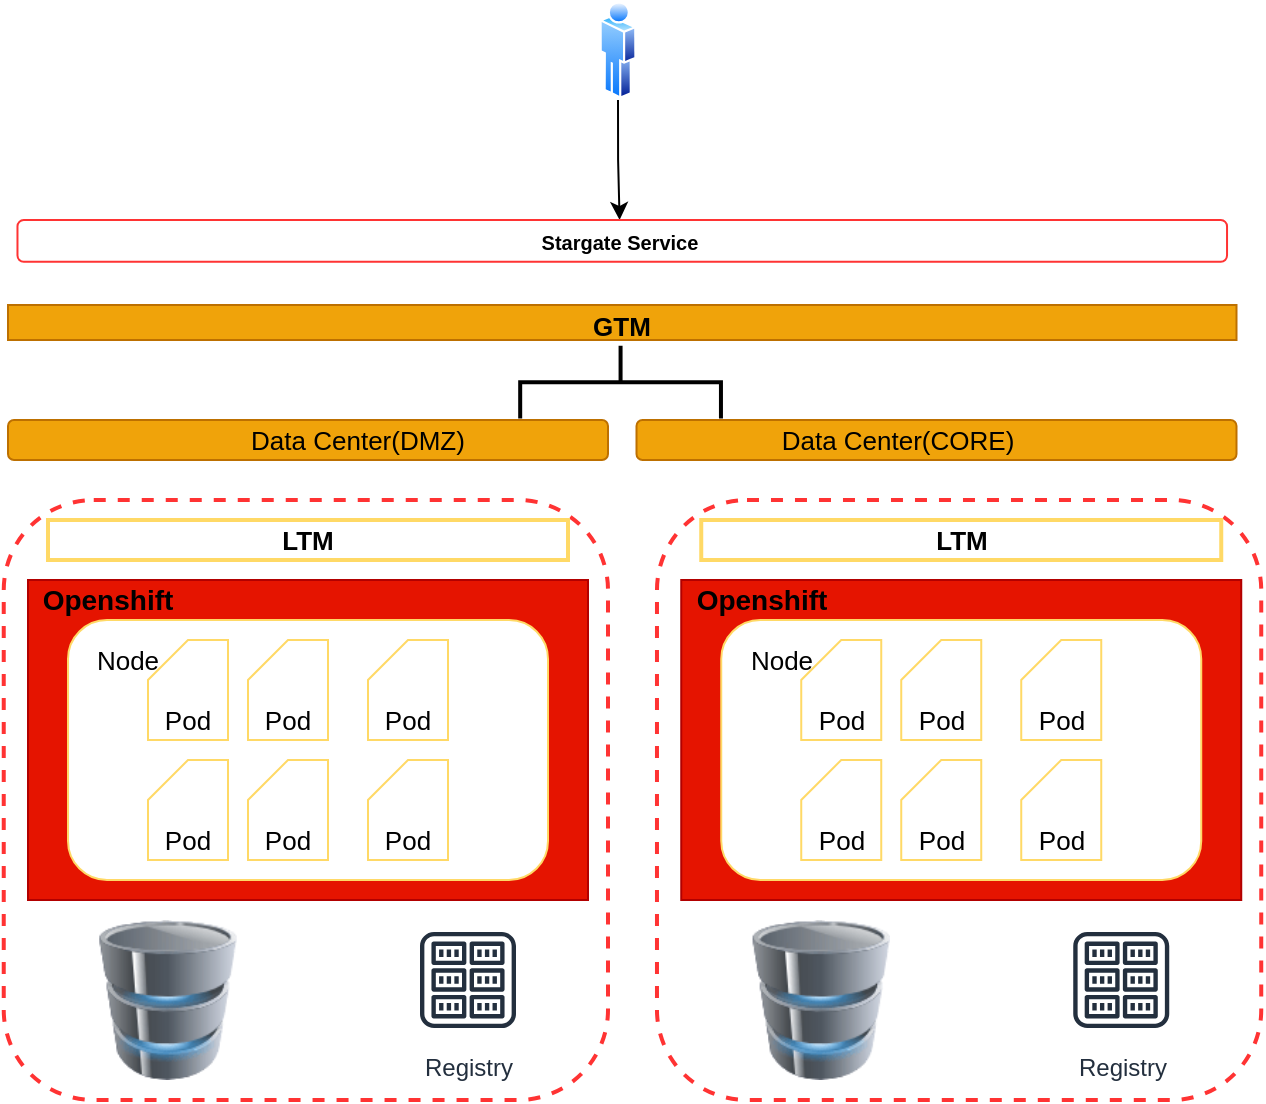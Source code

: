 <mxfile version="14.5.7" type="github">
  <diagram id="MtbKMPOXMnYXm8d6PsFU" name="Page-1">
    <mxGraphModel dx="1038" dy="1528" grid="1" gridSize="10" guides="1" tooltips="1" connect="1" arrows="1" fold="1" page="1" pageScale="1" pageWidth="1390" pageHeight="980" math="0" shadow="0">
      <root>
        <mxCell id="0" />
        <mxCell id="MlDcXop1AC1W3A7whgLZ-9" parent="0" />
        <mxCell id="MlDcXop1AC1W3A7whgLZ-30" value="" style="edgeStyle=orthogonalEdgeStyle;rounded=0;orthogonalLoop=1;jettySize=auto;html=1;fontSize=13;" parent="MlDcXop1AC1W3A7whgLZ-9" source="MlDcXop1AC1W3A7whgLZ-13" target="MlDcXop1AC1W3A7whgLZ-29" edge="1">
          <mxGeometry relative="1" as="geometry" />
        </mxCell>
        <mxCell id="MlDcXop1AC1W3A7whgLZ-13" value="" style="aspect=fixed;perimeter=ellipsePerimeter;html=1;align=center;shadow=0;dashed=0;spacingTop=3;image;image=img/lib/active_directory/user.svg;" parent="MlDcXop1AC1W3A7whgLZ-9" vertex="1">
          <mxGeometry x="415.75" y="-950" width="18.5" height="50" as="geometry" />
        </mxCell>
        <object label="" id="MlDcXop1AC1W3A7whgLZ-16">
          <mxCell style="whiteSpace=wrap;html=1;shadow=0;dashed=0;verticalAlign=top;labelBackgroundColor=white;spacingTop=3;fillColor=#f0a30a;strokeColor=#BD7000;fontColor=#ffffff;fontStyle=1;labelBorderColor=none;fontSize=13;" parent="MlDcXop1AC1W3A7whgLZ-9" vertex="1">
            <mxGeometry x="120" y="-797.5" width="614.25" height="17.5" as="geometry" />
          </mxCell>
        </object>
        <mxCell id="MlDcXop1AC1W3A7whgLZ-18" value="&lt;b&gt;GTM&lt;/b&gt;" style="text;html=1;strokeColor=none;fillColor=none;align=center;verticalAlign=middle;whiteSpace=wrap;rounded=0;fontSize=13;" parent="MlDcXop1AC1W3A7whgLZ-9" vertex="1">
          <mxGeometry x="407.12" y="-797.5" width="40" height="20" as="geometry" />
        </mxCell>
        <mxCell id="MlDcXop1AC1W3A7whgLZ-19" value="" style="shape=ext;rounded=1;html=1;whiteSpace=wrap;dashed=1;fontSize=13;align=left;strokeColor=#FF3333;strokeWidth=2;" parent="MlDcXop1AC1W3A7whgLZ-9" vertex="1">
          <mxGeometry x="117.87" y="-700" width="302.13" height="300" as="geometry" />
        </mxCell>
        <mxCell id="MlDcXop1AC1W3A7whgLZ-21" value="" style="rounded=1;whiteSpace=wrap;html=1;fontSize=13;fillColor=#f0a30a;strokeColor=#BD7000;fontColor=#ffffff;" parent="MlDcXop1AC1W3A7whgLZ-9" vertex="1">
          <mxGeometry x="120" y="-740" width="300" height="20" as="geometry" />
        </mxCell>
        <mxCell id="MlDcXop1AC1W3A7whgLZ-22" value="Data Center(DMZ)" style="text;html=1;strokeColor=none;fillColor=none;align=center;verticalAlign=middle;whiteSpace=wrap;rounded=0;fontSize=13;" parent="MlDcXop1AC1W3A7whgLZ-9" vertex="1">
          <mxGeometry x="210" y="-740" width="170" height="20" as="geometry" />
        </mxCell>
        <mxCell id="MlDcXop1AC1W3A7whgLZ-23" value="" style="rounded=1;whiteSpace=wrap;html=1;fontSize=13;fillColor=#f0a30a;strokeColor=#BD7000;fontColor=#ffffff;" parent="MlDcXop1AC1W3A7whgLZ-9" vertex="1">
          <mxGeometry x="434.25" y="-740" width="300" height="20" as="geometry" />
        </mxCell>
        <mxCell id="MlDcXop1AC1W3A7whgLZ-24" value="Data Center(CORE)" style="text;html=1;strokeColor=none;fillColor=none;align=center;verticalAlign=middle;whiteSpace=wrap;rounded=0;fontSize=13;" parent="MlDcXop1AC1W3A7whgLZ-9" vertex="1">
          <mxGeometry x="480" y="-740" width="170" height="20" as="geometry" />
        </mxCell>
        <mxCell id="MlDcXop1AC1W3A7whgLZ-25" value="" style="strokeWidth=2;html=1;shape=mxgraph.flowchart.annotation_2;align=left;labelPosition=right;pointerEvents=1;fontSize=13;rotation=90;" parent="MlDcXop1AC1W3A7whgLZ-9" vertex="1">
          <mxGeometry x="408.08" y="-809.11" width="36.41" height="100.38" as="geometry" />
        </mxCell>
        <mxCell id="MlDcXop1AC1W3A7whgLZ-27" value="&lt;b&gt;LTM&lt;/b&gt;" style="rounded=0;whiteSpace=wrap;html=1;fontSize=13;strokeColor=#FFD966;strokeWidth=2;" parent="MlDcXop1AC1W3A7whgLZ-9" vertex="1">
          <mxGeometry x="140" y="-690" width="260" height="20" as="geometry" />
        </mxCell>
        <mxCell id="MlDcXop1AC1W3A7whgLZ-28" value="" style="shape=ext;rounded=1;html=1;whiteSpace=wrap;fontSize=13;align=left;strokeColor=#FF3333;" parent="MlDcXop1AC1W3A7whgLZ-9" vertex="1">
          <mxGeometry x="124.74" y="-840" width="604.78" height="20.89" as="geometry" />
        </mxCell>
        <mxCell id="MlDcXop1AC1W3A7whgLZ-29" value="&lt;font style=&quot;font-size: 10px&quot;&gt;&lt;b&gt;Stargate Service&lt;/b&gt;&lt;/font&gt;" style="text;html=1;strokeColor=none;fillColor=none;align=center;verticalAlign=middle;whiteSpace=wrap;rounded=0;fontSize=13;" parent="MlDcXop1AC1W3A7whgLZ-9" vertex="1">
          <mxGeometry x="380.8" y="-840" width="90" height="20" as="geometry" />
        </mxCell>
        <mxCell id="MlDcXop1AC1W3A7whgLZ-32" value="" style="rounded=0;whiteSpace=wrap;html=1;strokeColor=#B20000;fontSize=13;fillColor=#e51400;fontColor=#ffffff;" parent="MlDcXop1AC1W3A7whgLZ-9" vertex="1">
          <mxGeometry x="130" y="-660" width="280" height="160" as="geometry" />
        </mxCell>
        <mxCell id="MlDcXop1AC1W3A7whgLZ-33" value="&lt;b&gt;&lt;font style=&quot;font-size: 14px&quot;&gt;Openshift&lt;/font&gt;&lt;/b&gt;" style="text;html=1;strokeColor=none;fillColor=none;align=center;verticalAlign=middle;whiteSpace=wrap;rounded=0;fontSize=13;" parent="MlDcXop1AC1W3A7whgLZ-9" vertex="1">
          <mxGeometry x="150" y="-660" width="40" height="20" as="geometry" />
        </mxCell>
        <mxCell id="MlDcXop1AC1W3A7whgLZ-34" value="" style="rounded=1;whiteSpace=wrap;html=1;strokeColor=#FFD966;fontSize=13;" parent="MlDcXop1AC1W3A7whgLZ-9" vertex="1">
          <mxGeometry x="150" y="-640" width="240" height="130" as="geometry" />
        </mxCell>
        <mxCell id="MlDcXop1AC1W3A7whgLZ-35" value="Node" style="text;html=1;strokeColor=none;fillColor=none;align=center;verticalAlign=middle;whiteSpace=wrap;rounded=0;fontSize=13;" parent="MlDcXop1AC1W3A7whgLZ-9" vertex="1">
          <mxGeometry x="160" y="-630" width="40" height="20" as="geometry" />
        </mxCell>
        <mxCell id="vLLnf83wIPIp4JsTKj6S-0" value="" style="shape=card;whiteSpace=wrap;html=1;strokeColor=#FFD966;fontSize=13;size=20;" vertex="1" parent="MlDcXop1AC1W3A7whgLZ-9">
          <mxGeometry x="190" y="-630" width="40" height="50" as="geometry" />
        </mxCell>
        <mxCell id="vLLnf83wIPIp4JsTKj6S-1" value="" style="shape=card;whiteSpace=wrap;html=1;strokeColor=#FFD966;fontSize=13;size=20;" vertex="1" parent="MlDcXop1AC1W3A7whgLZ-9">
          <mxGeometry x="190" y="-570" width="40" height="50" as="geometry" />
        </mxCell>
        <mxCell id="vLLnf83wIPIp4JsTKj6S-2" value="" style="shape=card;whiteSpace=wrap;html=1;strokeColor=#FFD966;fontSize=13;size=20;" vertex="1" parent="MlDcXop1AC1W3A7whgLZ-9">
          <mxGeometry x="300" y="-630" width="40" height="50" as="geometry" />
        </mxCell>
        <mxCell id="vLLnf83wIPIp4JsTKj6S-3" value="" style="shape=card;whiteSpace=wrap;html=1;strokeColor=#FFD966;fontSize=13;size=20;" vertex="1" parent="MlDcXop1AC1W3A7whgLZ-9">
          <mxGeometry x="240" y="-630" width="40" height="50" as="geometry" />
        </mxCell>
        <mxCell id="vLLnf83wIPIp4JsTKj6S-4" value="" style="shape=card;whiteSpace=wrap;html=1;strokeColor=#FFD966;fontSize=13;size=20;" vertex="1" parent="MlDcXop1AC1W3A7whgLZ-9">
          <mxGeometry x="300" y="-570" width="40" height="50" as="geometry" />
        </mxCell>
        <mxCell id="vLLnf83wIPIp4JsTKj6S-5" value="" style="shape=card;whiteSpace=wrap;html=1;strokeColor=#FFD966;fontSize=13;size=20;" vertex="1" parent="MlDcXop1AC1W3A7whgLZ-9">
          <mxGeometry x="240" y="-570" width="40" height="50" as="geometry" />
        </mxCell>
        <mxCell id="vLLnf83wIPIp4JsTKj6S-6" value="Pod" style="text;html=1;strokeColor=none;fillColor=none;align=center;verticalAlign=middle;whiteSpace=wrap;rounded=0;fontSize=13;" vertex="1" parent="MlDcXop1AC1W3A7whgLZ-9">
          <mxGeometry x="190" y="-600" width="40" height="20" as="geometry" />
        </mxCell>
        <mxCell id="vLLnf83wIPIp4JsTKj6S-7" value="Pod" style="text;html=1;strokeColor=none;fillColor=none;align=center;verticalAlign=middle;whiteSpace=wrap;rounded=0;fontSize=13;" vertex="1" parent="MlDcXop1AC1W3A7whgLZ-9">
          <mxGeometry x="240" y="-540" width="40" height="20" as="geometry" />
        </mxCell>
        <mxCell id="vLLnf83wIPIp4JsTKj6S-8" value="Pod" style="text;html=1;strokeColor=none;fillColor=none;align=center;verticalAlign=middle;whiteSpace=wrap;rounded=0;fontSize=13;" vertex="1" parent="MlDcXop1AC1W3A7whgLZ-9">
          <mxGeometry x="190" y="-540" width="40" height="20" as="geometry" />
        </mxCell>
        <mxCell id="vLLnf83wIPIp4JsTKj6S-9" value="Pod" style="text;html=1;strokeColor=none;fillColor=none;align=center;verticalAlign=middle;whiteSpace=wrap;rounded=0;fontSize=13;" vertex="1" parent="MlDcXop1AC1W3A7whgLZ-9">
          <mxGeometry x="240" y="-600" width="40" height="20" as="geometry" />
        </mxCell>
        <mxCell id="vLLnf83wIPIp4JsTKj6S-10" value="Pod" style="text;html=1;strokeColor=none;fillColor=none;align=center;verticalAlign=middle;whiteSpace=wrap;rounded=0;fontSize=13;" vertex="1" parent="MlDcXop1AC1W3A7whgLZ-9">
          <mxGeometry x="300" y="-600" width="40" height="20" as="geometry" />
        </mxCell>
        <mxCell id="vLLnf83wIPIp4JsTKj6S-11" value="Pod" style="text;html=1;strokeColor=none;fillColor=none;align=center;verticalAlign=middle;whiteSpace=wrap;rounded=0;fontSize=13;" vertex="1" parent="MlDcXop1AC1W3A7whgLZ-9">
          <mxGeometry x="300" y="-540" width="40" height="20" as="geometry" />
        </mxCell>
        <mxCell id="vLLnf83wIPIp4JsTKj6S-18" value="Registry" style="outlineConnect=0;fontColor=#232F3E;gradientColor=none;strokeColor=#232F3E;fillColor=#ffffff;dashed=0;verticalLabelPosition=bottom;verticalAlign=top;align=center;html=1;fontSize=12;fontStyle=0;aspect=fixed;shape=mxgraph.aws4.resourceIcon;resIcon=mxgraph.aws4.registry;" vertex="1" parent="MlDcXop1AC1W3A7whgLZ-9">
          <mxGeometry x="320" y="-490" width="60" height="60" as="geometry" />
        </mxCell>
        <mxCell id="vLLnf83wIPIp4JsTKj6S-19" value="" style="image;html=1;image=img/lib/clip_art/computers/Database_128x128.png;strokeColor=#FFD966;fontSize=13;" vertex="1" parent="MlDcXop1AC1W3A7whgLZ-9">
          <mxGeometry x="160" y="-490" width="80" height="80" as="geometry" />
        </mxCell>
        <mxCell id="vLLnf83wIPIp4JsTKj6S-20" value="" style="shape=ext;rounded=1;html=1;whiteSpace=wrap;dashed=1;fontSize=13;align=left;strokeColor=#FF3333;strokeWidth=2;" vertex="1" parent="MlDcXop1AC1W3A7whgLZ-9">
          <mxGeometry x="444.49" y="-700" width="302.13" height="300" as="geometry" />
        </mxCell>
        <mxCell id="vLLnf83wIPIp4JsTKj6S-21" value="&lt;b&gt;LTM&lt;/b&gt;" style="rounded=0;whiteSpace=wrap;html=1;fontSize=13;strokeColor=#FFD966;strokeWidth=2;" vertex="1" parent="MlDcXop1AC1W3A7whgLZ-9">
          <mxGeometry x="466.62" y="-690" width="260" height="20" as="geometry" />
        </mxCell>
        <mxCell id="vLLnf83wIPIp4JsTKj6S-22" value="" style="rounded=0;whiteSpace=wrap;html=1;strokeColor=#B20000;fontSize=13;fillColor=#e51400;fontColor=#ffffff;" vertex="1" parent="MlDcXop1AC1W3A7whgLZ-9">
          <mxGeometry x="456.62" y="-660" width="280" height="160" as="geometry" />
        </mxCell>
        <mxCell id="vLLnf83wIPIp4JsTKj6S-23" value="&lt;b&gt;&lt;font style=&quot;font-size: 14px&quot;&gt;Openshift&lt;/font&gt;&lt;/b&gt;" style="text;html=1;strokeColor=none;fillColor=none;align=center;verticalAlign=middle;whiteSpace=wrap;rounded=0;fontSize=13;" vertex="1" parent="MlDcXop1AC1W3A7whgLZ-9">
          <mxGeometry x="476.62" y="-660" width="40" height="20" as="geometry" />
        </mxCell>
        <mxCell id="vLLnf83wIPIp4JsTKj6S-24" value="" style="rounded=1;whiteSpace=wrap;html=1;strokeColor=#FFD966;fontSize=13;" vertex="1" parent="MlDcXop1AC1W3A7whgLZ-9">
          <mxGeometry x="476.62" y="-640" width="240" height="130" as="geometry" />
        </mxCell>
        <mxCell id="vLLnf83wIPIp4JsTKj6S-25" value="Node" style="text;html=1;strokeColor=none;fillColor=none;align=center;verticalAlign=middle;whiteSpace=wrap;rounded=0;fontSize=13;" vertex="1" parent="MlDcXop1AC1W3A7whgLZ-9">
          <mxGeometry x="486.62" y="-630" width="40" height="20" as="geometry" />
        </mxCell>
        <mxCell id="vLLnf83wIPIp4JsTKj6S-26" value="" style="shape=card;whiteSpace=wrap;html=1;strokeColor=#FFD966;fontSize=13;size=20;" vertex="1" parent="MlDcXop1AC1W3A7whgLZ-9">
          <mxGeometry x="516.62" y="-630" width="40" height="50" as="geometry" />
        </mxCell>
        <mxCell id="vLLnf83wIPIp4JsTKj6S-27" value="" style="shape=card;whiteSpace=wrap;html=1;strokeColor=#FFD966;fontSize=13;size=20;" vertex="1" parent="MlDcXop1AC1W3A7whgLZ-9">
          <mxGeometry x="516.62" y="-570" width="40" height="50" as="geometry" />
        </mxCell>
        <mxCell id="vLLnf83wIPIp4JsTKj6S-28" value="" style="shape=card;whiteSpace=wrap;html=1;strokeColor=#FFD966;fontSize=13;size=20;" vertex="1" parent="MlDcXop1AC1W3A7whgLZ-9">
          <mxGeometry x="626.62" y="-630" width="40" height="50" as="geometry" />
        </mxCell>
        <mxCell id="vLLnf83wIPIp4JsTKj6S-29" value="" style="shape=card;whiteSpace=wrap;html=1;strokeColor=#FFD966;fontSize=13;size=20;" vertex="1" parent="MlDcXop1AC1W3A7whgLZ-9">
          <mxGeometry x="566.62" y="-630" width="40" height="50" as="geometry" />
        </mxCell>
        <mxCell id="vLLnf83wIPIp4JsTKj6S-30" value="" style="shape=card;whiteSpace=wrap;html=1;strokeColor=#FFD966;fontSize=13;size=20;" vertex="1" parent="MlDcXop1AC1W3A7whgLZ-9">
          <mxGeometry x="626.62" y="-570" width="40" height="50" as="geometry" />
        </mxCell>
        <mxCell id="vLLnf83wIPIp4JsTKj6S-31" value="" style="shape=card;whiteSpace=wrap;html=1;strokeColor=#FFD966;fontSize=13;size=20;" vertex="1" parent="MlDcXop1AC1W3A7whgLZ-9">
          <mxGeometry x="566.62" y="-570" width="40" height="50" as="geometry" />
        </mxCell>
        <mxCell id="vLLnf83wIPIp4JsTKj6S-32" value="Pod" style="text;html=1;strokeColor=none;fillColor=none;align=center;verticalAlign=middle;whiteSpace=wrap;rounded=0;fontSize=13;" vertex="1" parent="MlDcXop1AC1W3A7whgLZ-9">
          <mxGeometry x="516.62" y="-600" width="40" height="20" as="geometry" />
        </mxCell>
        <mxCell id="vLLnf83wIPIp4JsTKj6S-33" value="Pod" style="text;html=1;strokeColor=none;fillColor=none;align=center;verticalAlign=middle;whiteSpace=wrap;rounded=0;fontSize=13;" vertex="1" parent="MlDcXop1AC1W3A7whgLZ-9">
          <mxGeometry x="566.62" y="-540" width="40" height="20" as="geometry" />
        </mxCell>
        <mxCell id="vLLnf83wIPIp4JsTKj6S-34" value="Pod" style="text;html=1;strokeColor=none;fillColor=none;align=center;verticalAlign=middle;whiteSpace=wrap;rounded=0;fontSize=13;" vertex="1" parent="MlDcXop1AC1W3A7whgLZ-9">
          <mxGeometry x="516.62" y="-540" width="40" height="20" as="geometry" />
        </mxCell>
        <mxCell id="vLLnf83wIPIp4JsTKj6S-35" value="Pod" style="text;html=1;strokeColor=none;fillColor=none;align=center;verticalAlign=middle;whiteSpace=wrap;rounded=0;fontSize=13;" vertex="1" parent="MlDcXop1AC1W3A7whgLZ-9">
          <mxGeometry x="566.62" y="-600" width="40" height="20" as="geometry" />
        </mxCell>
        <mxCell id="vLLnf83wIPIp4JsTKj6S-36" value="Pod" style="text;html=1;strokeColor=none;fillColor=none;align=center;verticalAlign=middle;whiteSpace=wrap;rounded=0;fontSize=13;" vertex="1" parent="MlDcXop1AC1W3A7whgLZ-9">
          <mxGeometry x="626.62" y="-600" width="40" height="20" as="geometry" />
        </mxCell>
        <mxCell id="vLLnf83wIPIp4JsTKj6S-37" value="Pod" style="text;html=1;strokeColor=none;fillColor=none;align=center;verticalAlign=middle;whiteSpace=wrap;rounded=0;fontSize=13;" vertex="1" parent="MlDcXop1AC1W3A7whgLZ-9">
          <mxGeometry x="626.62" y="-540" width="40" height="20" as="geometry" />
        </mxCell>
        <mxCell id="vLLnf83wIPIp4JsTKj6S-38" value="Registry" style="outlineConnect=0;fontColor=#232F3E;gradientColor=none;strokeColor=#232F3E;fillColor=#ffffff;dashed=0;verticalLabelPosition=bottom;verticalAlign=top;align=center;html=1;fontSize=12;fontStyle=0;aspect=fixed;shape=mxgraph.aws4.resourceIcon;resIcon=mxgraph.aws4.registry;" vertex="1" parent="MlDcXop1AC1W3A7whgLZ-9">
          <mxGeometry x="646.62" y="-490" width="60" height="60" as="geometry" />
        </mxCell>
        <mxCell id="vLLnf83wIPIp4JsTKj6S-39" value="" style="image;html=1;image=img/lib/clip_art/computers/Database_128x128.png;strokeColor=#FFD966;fontSize=13;" vertex="1" parent="MlDcXop1AC1W3A7whgLZ-9">
          <mxGeometry x="486.62" y="-490" width="80" height="80" as="geometry" />
        </mxCell>
      </root>
    </mxGraphModel>
  </diagram>
</mxfile>
